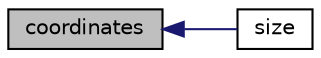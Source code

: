 digraph "coordinates"
{
  bgcolor="transparent";
  edge [fontname="Helvetica",fontsize="10",labelfontname="Helvetica",labelfontsize="10"];
  node [fontname="Helvetica",fontsize="10",shape=record];
  rankdir="LR";
  Node1 [label="coordinates",height=0.2,width=0.4,color="black", fillcolor="grey75", style="filled", fontcolor="black"];
  Node1 -> Node2 [dir="back",color="midnightblue",fontsize="10",style="solid",fontname="Helvetica"];
  Node2 [label="size",height=0.2,width=0.4,color="black",URL="$a02253.html#aefe0792b5b0175e6022a92a906fdf053",tooltip="Range of local indices that can be returned. "];
}
